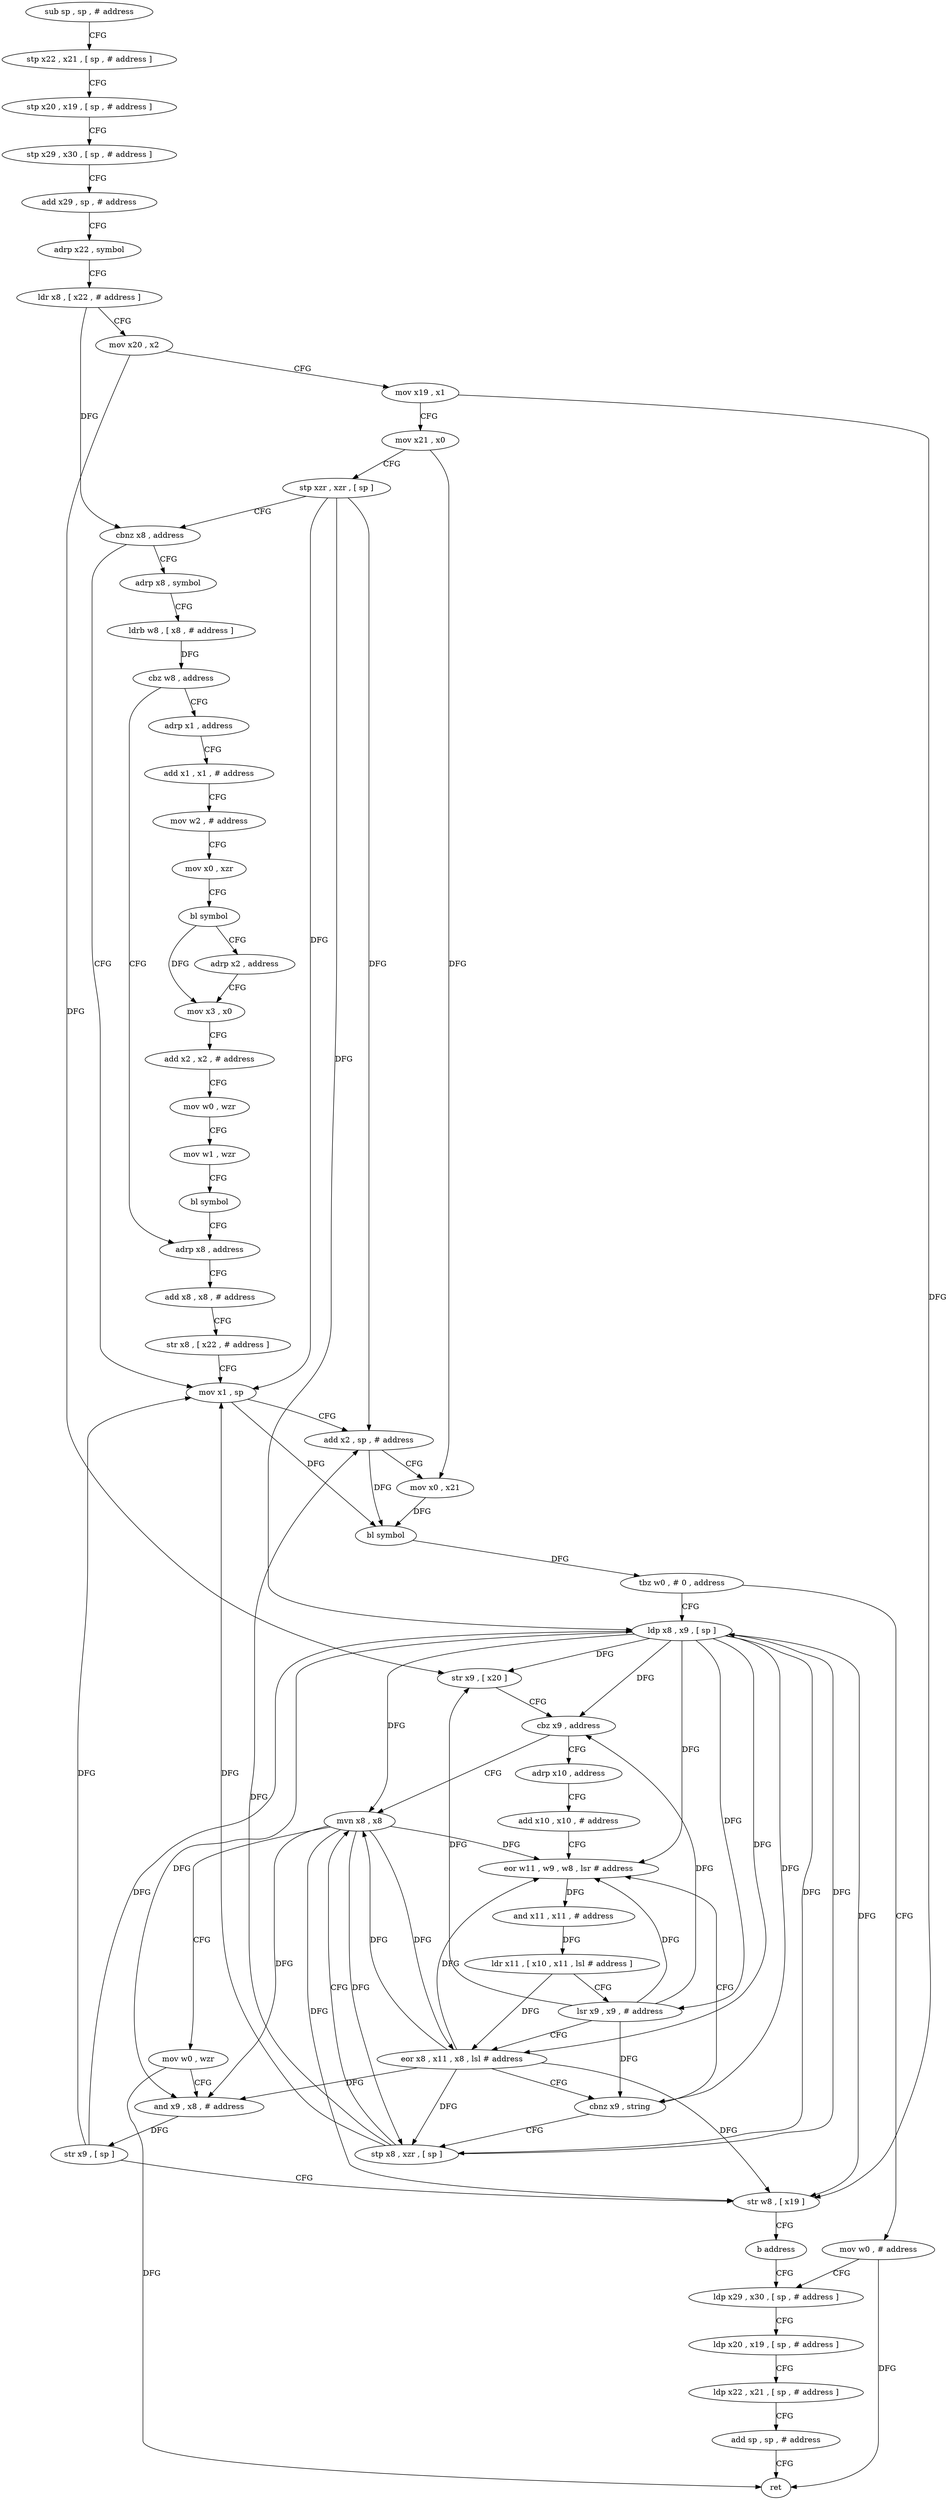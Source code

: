 digraph "func" {
"4218000" [label = "sub sp , sp , # address" ]
"4218004" [label = "stp x22 , x21 , [ sp , # address ]" ]
"4218008" [label = "stp x20 , x19 , [ sp , # address ]" ]
"4218012" [label = "stp x29 , x30 , [ sp , # address ]" ]
"4218016" [label = "add x29 , sp , # address" ]
"4218020" [label = "adrp x22 , symbol" ]
"4218024" [label = "ldr x8 , [ x22 , # address ]" ]
"4218028" [label = "mov x20 , x2" ]
"4218032" [label = "mov x19 , x1" ]
"4218036" [label = "mov x21 , x0" ]
"4218040" [label = "stp xzr , xzr , [ sp ]" ]
"4218044" [label = "cbnz x8 , address" ]
"4218116" [label = "mov x1 , sp" ]
"4218048" [label = "adrp x8 , symbol" ]
"4218120" [label = "add x2 , sp , # address" ]
"4218124" [label = "mov x0 , x21" ]
"4218128" [label = "bl symbol" ]
"4218132" [label = "tbz w0 , # 0 , address" ]
"4218208" [label = "mov w0 , # address" ]
"4218136" [label = "ldp x8 , x9 , [ sp ]" ]
"4218052" [label = "ldrb w8 , [ x8 , # address ]" ]
"4218056" [label = "cbz w8 , address" ]
"4218104" [label = "adrp x8 , address" ]
"4218060" [label = "adrp x1 , address" ]
"4218212" [label = "ldp x29 , x30 , [ sp , # address ]" ]
"4218140" [label = "str x9 , [ x20 ]" ]
"4218144" [label = "cbz x9 , address" ]
"4218184" [label = "mvn x8 , x8" ]
"4218148" [label = "adrp x10 , address" ]
"4218108" [label = "add x8 , x8 , # address" ]
"4218112" [label = "str x8 , [ x22 , # address ]" ]
"4218064" [label = "add x1 , x1 , # address" ]
"4218068" [label = "mov w2 , # address" ]
"4218072" [label = "mov x0 , xzr" ]
"4218076" [label = "bl symbol" ]
"4218080" [label = "adrp x2 , address" ]
"4218084" [label = "mov x3 , x0" ]
"4218088" [label = "add x2 , x2 , # address" ]
"4218092" [label = "mov w0 , wzr" ]
"4218096" [label = "mov w1 , wzr" ]
"4218100" [label = "bl symbol" ]
"4218188" [label = "mov w0 , wzr" ]
"4218192" [label = "and x9 , x8 , # address" ]
"4218196" [label = "str x9 , [ sp ]" ]
"4218200" [label = "str w8 , [ x19 ]" ]
"4218204" [label = "b address" ]
"4218152" [label = "add x10 , x10 , # address" ]
"4218156" [label = "eor w11 , w9 , w8 , lsr # address" ]
"4218216" [label = "ldp x20 , x19 , [ sp , # address ]" ]
"4218220" [label = "ldp x22 , x21 , [ sp , # address ]" ]
"4218224" [label = "add sp , sp , # address" ]
"4218228" [label = "ret" ]
"4218160" [label = "and x11 , x11 , # address" ]
"4218164" [label = "ldr x11 , [ x10 , x11 , lsl # address ]" ]
"4218168" [label = "lsr x9 , x9 , # address" ]
"4218172" [label = "eor x8 , x11 , x8 , lsl # address" ]
"4218176" [label = "cbnz x9 , string" ]
"4218180" [label = "stp x8 , xzr , [ sp ]" ]
"4218000" -> "4218004" [ label = "CFG" ]
"4218004" -> "4218008" [ label = "CFG" ]
"4218008" -> "4218012" [ label = "CFG" ]
"4218012" -> "4218016" [ label = "CFG" ]
"4218016" -> "4218020" [ label = "CFG" ]
"4218020" -> "4218024" [ label = "CFG" ]
"4218024" -> "4218028" [ label = "CFG" ]
"4218024" -> "4218044" [ label = "DFG" ]
"4218028" -> "4218032" [ label = "CFG" ]
"4218028" -> "4218140" [ label = "DFG" ]
"4218032" -> "4218036" [ label = "CFG" ]
"4218032" -> "4218200" [ label = "DFG" ]
"4218036" -> "4218040" [ label = "CFG" ]
"4218036" -> "4218124" [ label = "DFG" ]
"4218040" -> "4218044" [ label = "CFG" ]
"4218040" -> "4218136" [ label = "DFG" ]
"4218040" -> "4218116" [ label = "DFG" ]
"4218040" -> "4218120" [ label = "DFG" ]
"4218044" -> "4218116" [ label = "CFG" ]
"4218044" -> "4218048" [ label = "CFG" ]
"4218116" -> "4218120" [ label = "CFG" ]
"4218116" -> "4218128" [ label = "DFG" ]
"4218048" -> "4218052" [ label = "CFG" ]
"4218120" -> "4218124" [ label = "CFG" ]
"4218120" -> "4218128" [ label = "DFG" ]
"4218124" -> "4218128" [ label = "DFG" ]
"4218128" -> "4218132" [ label = "DFG" ]
"4218132" -> "4218208" [ label = "CFG" ]
"4218132" -> "4218136" [ label = "CFG" ]
"4218208" -> "4218212" [ label = "CFG" ]
"4218208" -> "4218228" [ label = "DFG" ]
"4218136" -> "4218140" [ label = "DFG" ]
"4218136" -> "4218184" [ label = "DFG" ]
"4218136" -> "4218192" [ label = "DFG" ]
"4218136" -> "4218200" [ label = "DFG" ]
"4218136" -> "4218156" [ label = "DFG" ]
"4218136" -> "4218172" [ label = "DFG" ]
"4218136" -> "4218180" [ label = "DFG" ]
"4218136" -> "4218144" [ label = "DFG" ]
"4218136" -> "4218168" [ label = "DFG" ]
"4218136" -> "4218176" [ label = "DFG" ]
"4218052" -> "4218056" [ label = "DFG" ]
"4218056" -> "4218104" [ label = "CFG" ]
"4218056" -> "4218060" [ label = "CFG" ]
"4218104" -> "4218108" [ label = "CFG" ]
"4218060" -> "4218064" [ label = "CFG" ]
"4218212" -> "4218216" [ label = "CFG" ]
"4218140" -> "4218144" [ label = "CFG" ]
"4218144" -> "4218184" [ label = "CFG" ]
"4218144" -> "4218148" [ label = "CFG" ]
"4218184" -> "4218188" [ label = "CFG" ]
"4218184" -> "4218192" [ label = "DFG" ]
"4218184" -> "4218200" [ label = "DFG" ]
"4218184" -> "4218156" [ label = "DFG" ]
"4218184" -> "4218172" [ label = "DFG" ]
"4218184" -> "4218180" [ label = "DFG" ]
"4218148" -> "4218152" [ label = "CFG" ]
"4218108" -> "4218112" [ label = "CFG" ]
"4218112" -> "4218116" [ label = "CFG" ]
"4218064" -> "4218068" [ label = "CFG" ]
"4218068" -> "4218072" [ label = "CFG" ]
"4218072" -> "4218076" [ label = "CFG" ]
"4218076" -> "4218080" [ label = "CFG" ]
"4218076" -> "4218084" [ label = "DFG" ]
"4218080" -> "4218084" [ label = "CFG" ]
"4218084" -> "4218088" [ label = "CFG" ]
"4218088" -> "4218092" [ label = "CFG" ]
"4218092" -> "4218096" [ label = "CFG" ]
"4218096" -> "4218100" [ label = "CFG" ]
"4218100" -> "4218104" [ label = "CFG" ]
"4218188" -> "4218192" [ label = "CFG" ]
"4218188" -> "4218228" [ label = "DFG" ]
"4218192" -> "4218196" [ label = "DFG" ]
"4218196" -> "4218200" [ label = "CFG" ]
"4218196" -> "4218116" [ label = "DFG" ]
"4218196" -> "4218136" [ label = "DFG" ]
"4218200" -> "4218204" [ label = "CFG" ]
"4218204" -> "4218212" [ label = "CFG" ]
"4218152" -> "4218156" [ label = "CFG" ]
"4218156" -> "4218160" [ label = "DFG" ]
"4218216" -> "4218220" [ label = "CFG" ]
"4218220" -> "4218224" [ label = "CFG" ]
"4218224" -> "4218228" [ label = "CFG" ]
"4218160" -> "4218164" [ label = "DFG" ]
"4218164" -> "4218168" [ label = "CFG" ]
"4218164" -> "4218172" [ label = "DFG" ]
"4218168" -> "4218172" [ label = "CFG" ]
"4218168" -> "4218140" [ label = "DFG" ]
"4218168" -> "4218144" [ label = "DFG" ]
"4218168" -> "4218156" [ label = "DFG" ]
"4218168" -> "4218176" [ label = "DFG" ]
"4218172" -> "4218176" [ label = "CFG" ]
"4218172" -> "4218184" [ label = "DFG" ]
"4218172" -> "4218192" [ label = "DFG" ]
"4218172" -> "4218200" [ label = "DFG" ]
"4218172" -> "4218156" [ label = "DFG" ]
"4218172" -> "4218180" [ label = "DFG" ]
"4218176" -> "4218156" [ label = "CFG" ]
"4218176" -> "4218180" [ label = "CFG" ]
"4218180" -> "4218184" [ label = "CFG" ]
"4218180" -> "4218116" [ label = "DFG" ]
"4218180" -> "4218120" [ label = "DFG" ]
"4218180" -> "4218136" [ label = "DFG" ]
}
